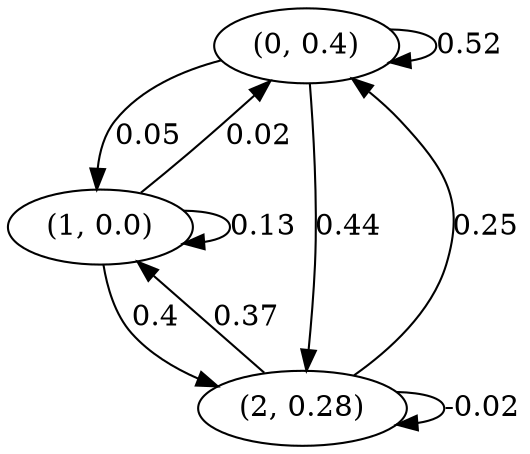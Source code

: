 digraph {
    0 [ label = "(0, 0.4)" ]
    1 [ label = "(1, 0.0)" ]
    2 [ label = "(2, 0.28)" ]
    0 -> 0 [ label = "0.52" ]
    1 -> 1 [ label = "0.13" ]
    2 -> 2 [ label = "-0.02" ]
    1 -> 0 [ label = "0.02" ]
    2 -> 0 [ label = "0.25" ]
    0 -> 1 [ label = "0.05" ]
    2 -> 1 [ label = "0.37" ]
    0 -> 2 [ label = "0.44" ]
    1 -> 2 [ label = "0.4" ]
}

